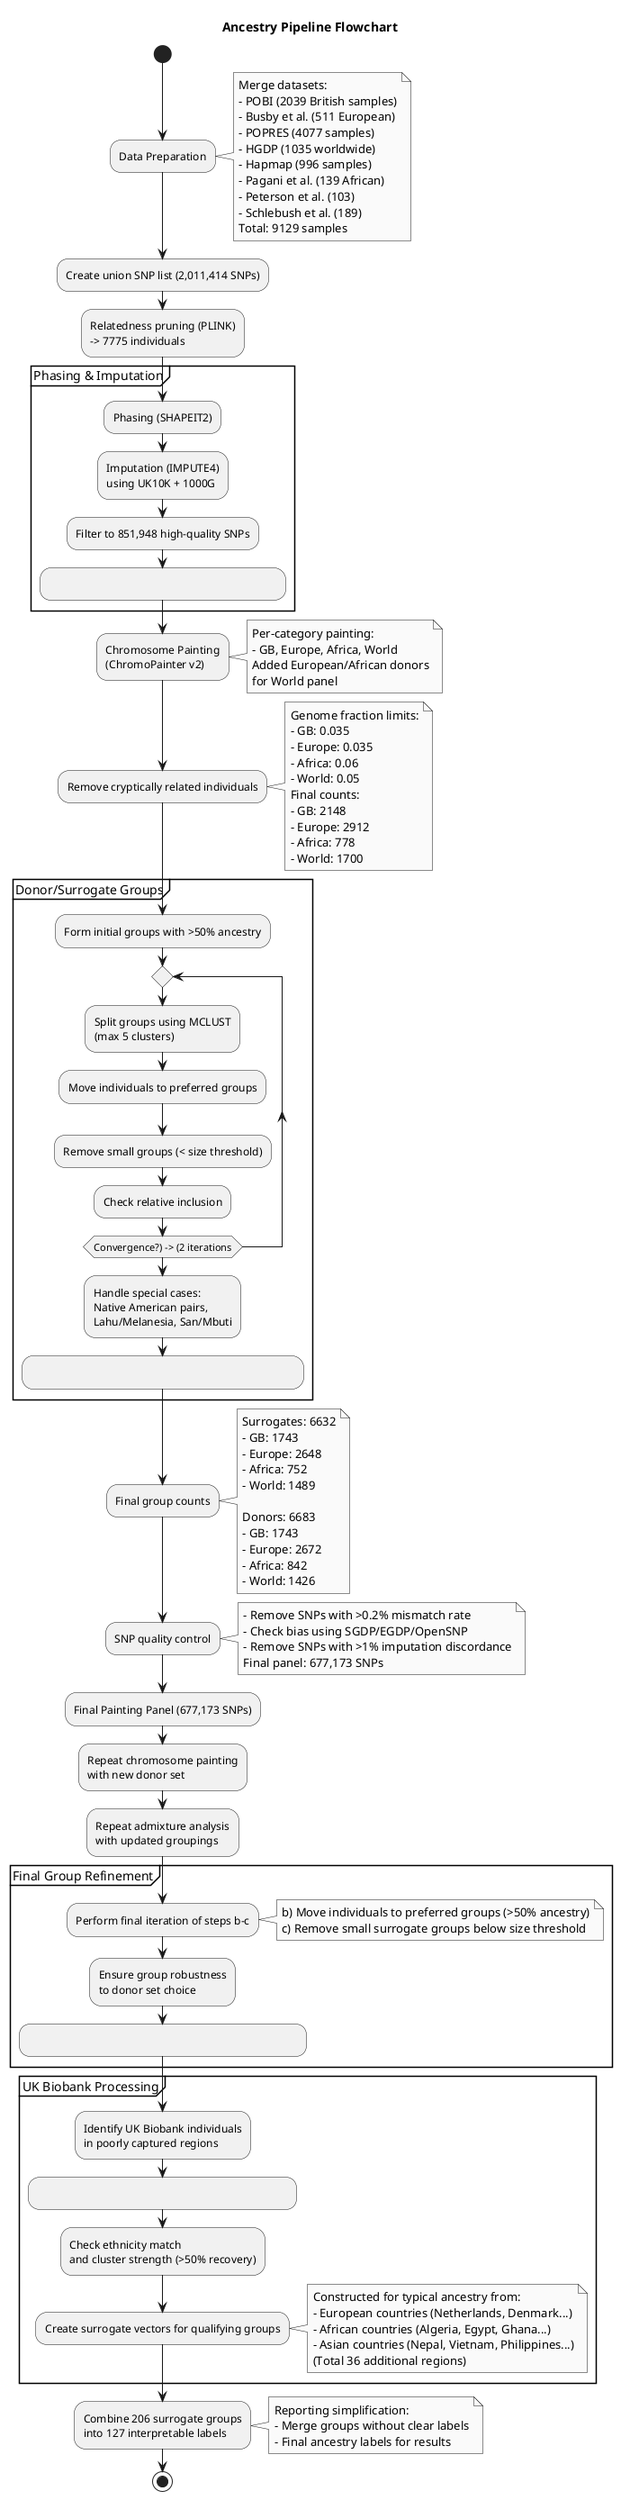 @startuml AncestryPipeline
skinparam monochrome true
skinparam nodesep 50
skinparam ranksep 50

title Ancestry Pipeline Flowchart

start

:Data Preparation;
note right
  Merge datasets:
  - POBI (2039 British samples)
  - Busby et al. (511 European)
  - POPRES (4077 samples)
  - HGDP (1035 worldwide)
  - Hapmap (996 samples)
  - Pagani et al. (139 African)
  - Peterson et al. (103)
  - Schlebush et al. (189)
  Total: 9129 samples
end note

:Create union SNP list (2,011,414 SNPs);
:Relatedness pruning (PLINK)\n-> 7775 individuals;

partition "Phasing & Imputation" {
  :Phasing (SHAPEIT2);
  :Imputation (IMPUTE4)\nusing UK10K + 1000G;
  :Filter to 851,948 high-quality SNPs;
  :                                                                                 ;
}

:Chromosome Painting\n(ChromoPainter v2);
note right
  Per-category painting:
  - GB, Europe, Africa, World
  Added European/African donors
  for World panel
end note

:Remove cryptically related individuals;
note right
  Genome fraction limits:
  - GB: 0.035
  - Europe: 0.035
  - Africa: 0.06
  - World: 0.05
  Final counts:
  - GB: 2148
  - Europe: 2912
  - Africa: 778
  - World: 1700
end note

partition "Donor/Surrogate Groups" {
  :Form initial groups with >50% ancestry;
  repeat
    :Split groups using MCLUST\n(max 5 clusters);
    :Move individuals to preferred groups;
    :Remove small groups (< size threshold);
    :Check relative inclusion;
  repeat while (Convergence?) -> (2 iterations)
  :Handle special cases:
  Native American pairs,
  Lahu/Melanesia, San/Mbuti;
  :                                                                                              ;
}

:Final group counts;
note right
  Surrogates: 6632
  - GB: 1743
  - Europe: 2648
  - Africa: 752
  - World: 1489

  Donors: 6683
  - GB: 1743
  - Europe: 2672
  - Africa: 842
  - World: 1426
end note

:SNP quality control;
note right
  - Remove SNPs with >0.2% mismatch rate
  - Check bias using SGDP/EGDP/OpenSNP
  - Remove SNPs with >1% imputation discordance
  Final panel: 677,173 SNPs
end note

:Final Painting Panel (677,173 SNPs);
:Repeat chromosome painting\nwith new donor set;
:Repeat admixture analysis\nwith updated groupings;

partition "Final Group Refinement" {
  :Perform final iteration of steps b-c;
  note right
    b) Move individuals to preferred groups (>50% ancestry)
    c) Remove small surrogate groups below size threshold
  end note
  :Ensure group robustness\nto donor set choice;
  :                                                                                                ;
}

partition "UK Biobank Processing" {
  :Identify UK Biobank individuals\nin poorly captured regions;
  :                                                                                         ;
  :Check ethnicity match\nand cluster strength (>50% recovery);
  :Create surrogate vectors for qualifying groups;
  note right
    Constructed for typical ancestry from:
    - European countries (Netherlands, Denmark...)
    - African countries (Algeria, Egypt, Ghana...)
    - Asian countries (Nepal, Vietnam, Philippines...)
    (Total 36 additional regions)
  end note
}

:Combine 206 surrogate groups\ninto 127 interpretable labels;
note right
  Reporting simplification:
  - Merge groups without clear labels
  - Final ancestry labels for results
end note

stop
@enduml
